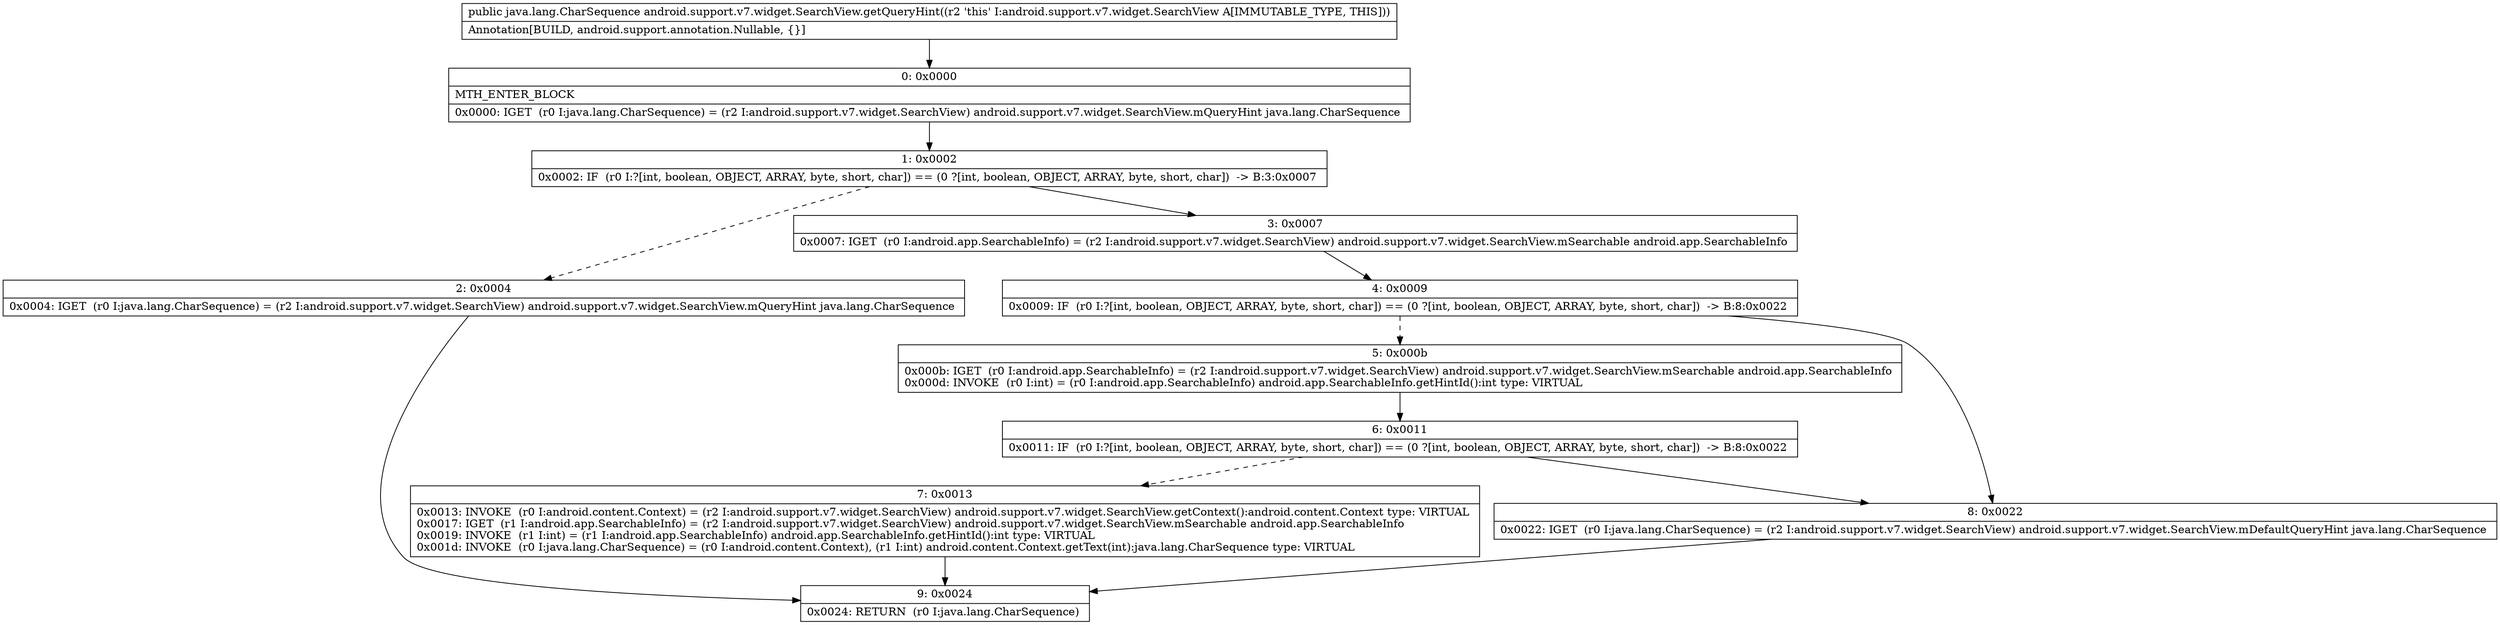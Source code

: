 digraph "CFG forandroid.support.v7.widget.SearchView.getQueryHint()Ljava\/lang\/CharSequence;" {
Node_0 [shape=record,label="{0\:\ 0x0000|MTH_ENTER_BLOCK\l|0x0000: IGET  (r0 I:java.lang.CharSequence) = (r2 I:android.support.v7.widget.SearchView) android.support.v7.widget.SearchView.mQueryHint java.lang.CharSequence \l}"];
Node_1 [shape=record,label="{1\:\ 0x0002|0x0002: IF  (r0 I:?[int, boolean, OBJECT, ARRAY, byte, short, char]) == (0 ?[int, boolean, OBJECT, ARRAY, byte, short, char])  \-\> B:3:0x0007 \l}"];
Node_2 [shape=record,label="{2\:\ 0x0004|0x0004: IGET  (r0 I:java.lang.CharSequence) = (r2 I:android.support.v7.widget.SearchView) android.support.v7.widget.SearchView.mQueryHint java.lang.CharSequence \l}"];
Node_3 [shape=record,label="{3\:\ 0x0007|0x0007: IGET  (r0 I:android.app.SearchableInfo) = (r2 I:android.support.v7.widget.SearchView) android.support.v7.widget.SearchView.mSearchable android.app.SearchableInfo \l}"];
Node_4 [shape=record,label="{4\:\ 0x0009|0x0009: IF  (r0 I:?[int, boolean, OBJECT, ARRAY, byte, short, char]) == (0 ?[int, boolean, OBJECT, ARRAY, byte, short, char])  \-\> B:8:0x0022 \l}"];
Node_5 [shape=record,label="{5\:\ 0x000b|0x000b: IGET  (r0 I:android.app.SearchableInfo) = (r2 I:android.support.v7.widget.SearchView) android.support.v7.widget.SearchView.mSearchable android.app.SearchableInfo \l0x000d: INVOKE  (r0 I:int) = (r0 I:android.app.SearchableInfo) android.app.SearchableInfo.getHintId():int type: VIRTUAL \l}"];
Node_6 [shape=record,label="{6\:\ 0x0011|0x0011: IF  (r0 I:?[int, boolean, OBJECT, ARRAY, byte, short, char]) == (0 ?[int, boolean, OBJECT, ARRAY, byte, short, char])  \-\> B:8:0x0022 \l}"];
Node_7 [shape=record,label="{7\:\ 0x0013|0x0013: INVOKE  (r0 I:android.content.Context) = (r2 I:android.support.v7.widget.SearchView) android.support.v7.widget.SearchView.getContext():android.content.Context type: VIRTUAL \l0x0017: IGET  (r1 I:android.app.SearchableInfo) = (r2 I:android.support.v7.widget.SearchView) android.support.v7.widget.SearchView.mSearchable android.app.SearchableInfo \l0x0019: INVOKE  (r1 I:int) = (r1 I:android.app.SearchableInfo) android.app.SearchableInfo.getHintId():int type: VIRTUAL \l0x001d: INVOKE  (r0 I:java.lang.CharSequence) = (r0 I:android.content.Context), (r1 I:int) android.content.Context.getText(int):java.lang.CharSequence type: VIRTUAL \l}"];
Node_8 [shape=record,label="{8\:\ 0x0022|0x0022: IGET  (r0 I:java.lang.CharSequence) = (r2 I:android.support.v7.widget.SearchView) android.support.v7.widget.SearchView.mDefaultQueryHint java.lang.CharSequence \l}"];
Node_9 [shape=record,label="{9\:\ 0x0024|0x0024: RETURN  (r0 I:java.lang.CharSequence) \l}"];
MethodNode[shape=record,label="{public java.lang.CharSequence android.support.v7.widget.SearchView.getQueryHint((r2 'this' I:android.support.v7.widget.SearchView A[IMMUTABLE_TYPE, THIS]))  | Annotation[BUILD, android.support.annotation.Nullable, \{\}]\l}"];
MethodNode -> Node_0;
Node_0 -> Node_1;
Node_1 -> Node_2[style=dashed];
Node_1 -> Node_3;
Node_2 -> Node_9;
Node_3 -> Node_4;
Node_4 -> Node_5[style=dashed];
Node_4 -> Node_8;
Node_5 -> Node_6;
Node_6 -> Node_7[style=dashed];
Node_6 -> Node_8;
Node_7 -> Node_9;
Node_8 -> Node_9;
}

